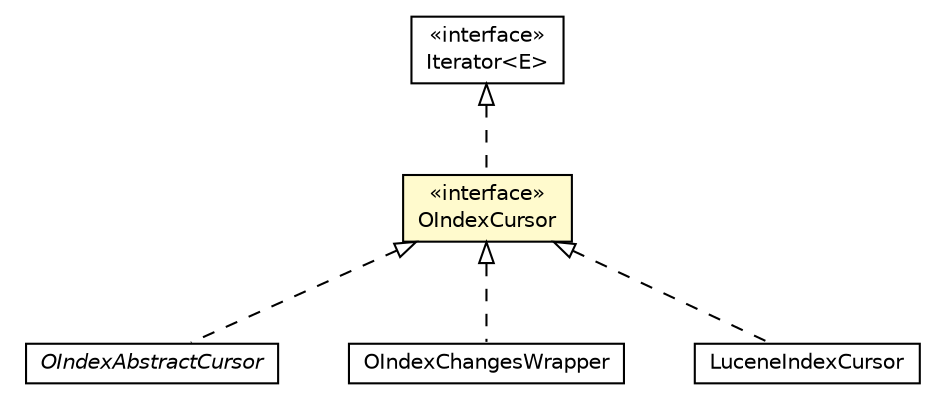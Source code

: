 #!/usr/local/bin/dot
#
# Class diagram 
# Generated by UMLGraph version R5_6-24-gf6e263 (http://www.umlgraph.org/)
#

digraph G {
	edge [fontname="Helvetica",fontsize=10,labelfontname="Helvetica",labelfontsize=10];
	node [fontname="Helvetica",fontsize=10,shape=plaintext];
	nodesep=0.25;
	ranksep=0.5;
	// com.orientechnologies.orient.core.index.OIndexAbstractCursor
	c2039582 [label=<<table title="com.orientechnologies.orient.core.index.OIndexAbstractCursor" border="0" cellborder="1" cellspacing="0" cellpadding="2" port="p" href="./OIndexAbstractCursor.html">
		<tr><td><table border="0" cellspacing="0" cellpadding="1">
<tr><td align="center" balign="center"><font face="Helvetica-Oblique"> OIndexAbstractCursor </font></td></tr>
		</table></td></tr>
		</table>>, URL="./OIndexAbstractCursor.html", fontname="Helvetica", fontcolor="black", fontsize=10.0];
	// com.orientechnologies.orient.core.index.OIndexCursor
	c2039585 [label=<<table title="com.orientechnologies.orient.core.index.OIndexCursor" border="0" cellborder="1" cellspacing="0" cellpadding="2" port="p" bgcolor="lemonChiffon" href="./OIndexCursor.html">
		<tr><td><table border="0" cellspacing="0" cellpadding="1">
<tr><td align="center" balign="center"> &#171;interface&#187; </td></tr>
<tr><td align="center" balign="center"> OIndexCursor </td></tr>
		</table></td></tr>
		</table>>, URL="./OIndexCursor.html", fontname="Helvetica", fontcolor="black", fontsize=10.0];
	// com.orientechnologies.orient.core.index.OIndexChangesWrapper
	c2039604 [label=<<table title="com.orientechnologies.orient.core.index.OIndexChangesWrapper" border="0" cellborder="1" cellspacing="0" cellpadding="2" port="p" href="./OIndexChangesWrapper.html">
		<tr><td><table border="0" cellspacing="0" cellpadding="1">
<tr><td align="center" balign="center"> OIndexChangesWrapper </td></tr>
		</table></td></tr>
		</table>>, URL="./OIndexChangesWrapper.html", fontname="Helvetica", fontcolor="black", fontsize=10.0];
	// com.orientechnologies.lucene.engine.OLuceneFullTextIndexEngine.LuceneIndexCursor
	c2040209 [label=<<table title="com.orientechnologies.lucene.engine.OLuceneFullTextIndexEngine.LuceneIndexCursor" border="0" cellborder="1" cellspacing="0" cellpadding="2" port="p" href="../../../lucene/engine/OLuceneFullTextIndexEngine.LuceneIndexCursor.html">
		<tr><td><table border="0" cellspacing="0" cellpadding="1">
<tr><td align="center" balign="center"> LuceneIndexCursor </td></tr>
		</table></td></tr>
		</table>>, URL="../../../lucene/engine/OLuceneFullTextIndexEngine.LuceneIndexCursor.html", fontname="Helvetica", fontcolor="black", fontsize=10.0];
	//com.orientechnologies.orient.core.index.OIndexAbstractCursor implements com.orientechnologies.orient.core.index.OIndexCursor
	c2039585:p -> c2039582:p [dir=back,arrowtail=empty,style=dashed];
	//com.orientechnologies.orient.core.index.OIndexCursor implements java.util.Iterator<E>
	c2040323:p -> c2039585:p [dir=back,arrowtail=empty,style=dashed];
	//com.orientechnologies.orient.core.index.OIndexChangesWrapper implements com.orientechnologies.orient.core.index.OIndexCursor
	c2039585:p -> c2039604:p [dir=back,arrowtail=empty,style=dashed];
	//com.orientechnologies.lucene.engine.OLuceneFullTextIndexEngine.LuceneIndexCursor implements com.orientechnologies.orient.core.index.OIndexCursor
	c2039585:p -> c2040209:p [dir=back,arrowtail=empty,style=dashed];
	// java.util.Iterator<E>
	c2040323 [label=<<table title="java.util.Iterator" border="0" cellborder="1" cellspacing="0" cellpadding="2" port="p" href="http://java.sun.com/j2se/1.4.2/docs/api/java/util/Iterator.html">
		<tr><td><table border="0" cellspacing="0" cellpadding="1">
<tr><td align="center" balign="center"> &#171;interface&#187; </td></tr>
<tr><td align="center" balign="center"> Iterator&lt;E&gt; </td></tr>
		</table></td></tr>
		</table>>, URL="http://java.sun.com/j2se/1.4.2/docs/api/java/util/Iterator.html", fontname="Helvetica", fontcolor="black", fontsize=10.0];
}

